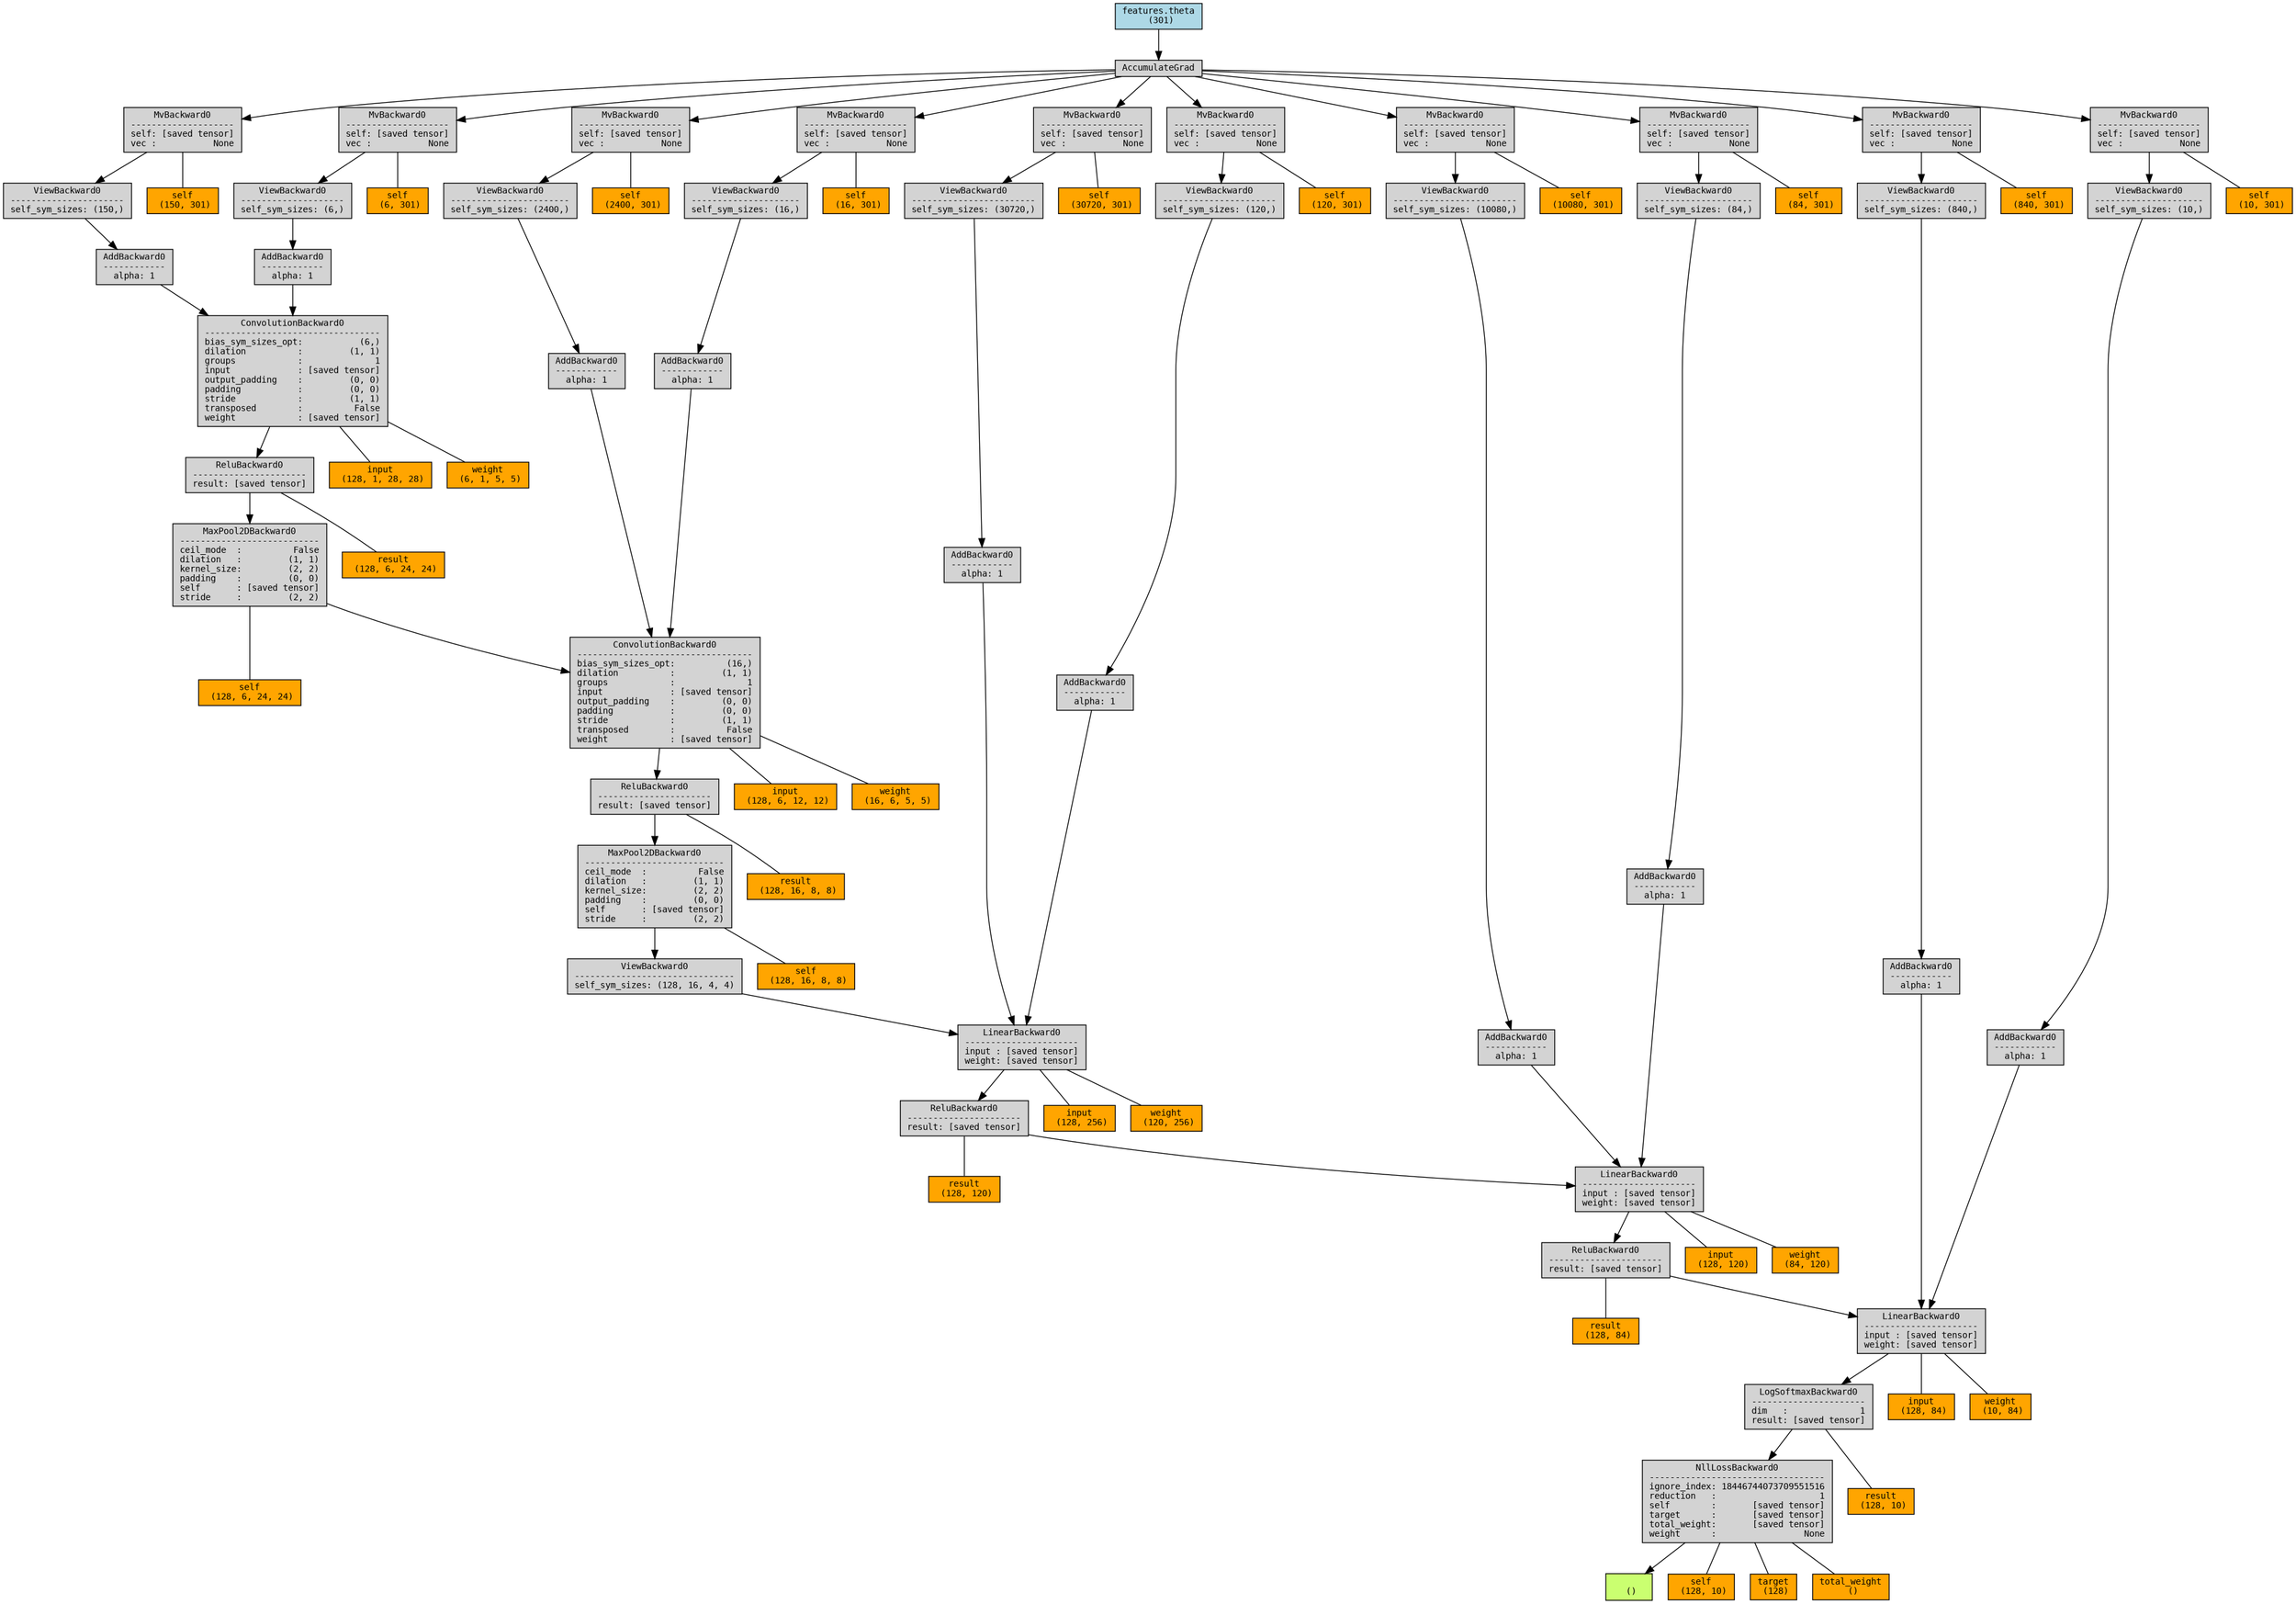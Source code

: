 digraph {
	graph [size="24.3,24.3"]
	node [align=left fontname=monospace fontsize=10 height=0.2 ranksep=0.1 shape=box style=filled]
	4984438144 [label="
 ()" fillcolor=darkolivegreen1]
	4984733024 -> 4984654320 [dir=none]
	4984654320 [label="self
 (128, 10)" fillcolor=orange]
	4984733024 -> 4694170400 [dir=none]
	4694170400 [label="target
 (128)" fillcolor=orange]
	4984733024 -> 4984656640 [dir=none]
	4984656640 [label="total_weight
 ()" fillcolor=orange]
	4984733024 [label="NllLossBackward0
----------------------------------
ignore_index: 18446744073709551516
reduction   :                    1
self        :       [saved tensor]
target      :       [saved tensor]
total_weight:       [saved tensor]
weight      :                 None"]
	4984732400 -> 4984733024
	4984732400 -> 4984436864 [dir=none]
	4984436864 [label="result
 (128, 10)" fillcolor=orange]
	4984732400 [label="LogSoftmaxBackward0
----------------------
dim   :              1
result: [saved tensor]"]
	4996302496 -> 4984732400
	4996302496 -> 4984660000 [dir=none]
	4984660000 [label="input
 (128, 84)" fillcolor=orange]
	4996302496 -> 4984656240 [dir=none]
	4984656240 [label="weight
 (10, 84)" fillcolor=orange]
	4996302496 [label="LinearBackward0
----------------------
input : [saved tensor]
weight: [saved tensor]"]
	4996302592 -> 4996302496
	4996302592 -> 4984664080 [dir=none]
	4984664080 [label="result
 (128, 84)" fillcolor=orange]
	4996302592 [label="ReluBackward0
----------------------
result: [saved tensor]"]
	4996301920 -> 4996302592
	4996301920 -> 4984667680 [dir=none]
	4984667680 [label="input
 (128, 120)" fillcolor=orange]
	4996301920 -> 4984664560 [dir=none]
	4984664560 [label="weight
 (84, 120)" fillcolor=orange]
	4996301920 [label="LinearBackward0
----------------------
input : [saved tensor]
weight: [saved tensor]"]
	4996301824 -> 4996301920
	4996301824 -> 4984658240 [dir=none]
	4984658240 [label="result
 (128, 120)" fillcolor=orange]
	4996301824 [label="ReluBackward0
----------------------
result: [saved tensor]"]
	4996301536 -> 4996301824
	4996301536 -> 4984664240 [dir=none]
	4984664240 [label="input
 (128, 256)" fillcolor=orange]
	4996301536 -> 4984665360 [dir=none]
	4984665360 [label="weight
 (120, 256)" fillcolor=orange]
	4996301536 [label="LinearBackward0
----------------------
input : [saved tensor]
weight: [saved tensor]"]
	4996301440 -> 4996301536
	4996301440 [label="ViewBackward0
-------------------------------
self_sym_sizes: (128, 16, 4, 4)"]
	4996301056 -> 4996301440
	4996301056 -> 4984663760 [dir=none]
	4984663760 [label="self
 (128, 16, 8, 8)" fillcolor=orange]
	4996301056 [label="MaxPool2DBackward0
---------------------------
ceil_mode  :          False
dilation   :         (1, 1)
kernel_size:         (2, 2)
padding    :         (0, 0)
self       : [saved tensor]
stride     :         (2, 2)"]
	4996300864 -> 4996301056
	4996300864 -> 4984658720 [dir=none]
	4984658720 [label="result
 (128, 16, 8, 8)" fillcolor=orange]
	4996300864 [label="ReluBackward0
----------------------
result: [saved tensor]"]
	4996301152 -> 4996300864
	4996301152 -> 4983777904 [dir=none]
	4983777904 [label="input
 (128, 6, 12, 12)" fillcolor=orange]
	4996301152 -> 4984656480 [dir=none]
	4984656480 [label="weight
 (16, 6, 5, 5)" fillcolor=orange]
	4996301152 [label="ConvolutionBackward0
----------------------------------
bias_sym_sizes_opt:          (16,)
dilation          :         (1, 1)
groups            :              1
input             : [saved tensor]
output_padding    :         (0, 0)
padding           :         (0, 0)
stride            :         (1, 1)
transposed        :          False
weight            : [saved tensor]"]
	4996302352 -> 4996301152
	4996302352 -> 4983778784 [dir=none]
	4983778784 [label="self
 (128, 6, 24, 24)" fillcolor=orange]
	4996302352 [label="MaxPool2DBackward0
---------------------------
ceil_mode  :          False
dilation   :         (1, 1)
kernel_size:         (2, 2)
padding    :         (0, 0)
self       : [saved tensor]
stride     :         (2, 2)"]
	4996302064 -> 4996302352
	4996302064 -> 4984658640 [dir=none]
	4984658640 [label="result
 (128, 6, 24, 24)" fillcolor=orange]
	4996302064 [label="ReluBackward0
----------------------
result: [saved tensor]"]
	4996302880 -> 4996302064
	4996302880 -> 4983777264 [dir=none]
	4983777264 [label="input
 (128, 1, 28, 28)" fillcolor=orange]
	4996302880 -> 4983774384 [dir=none]
	4983774384 [label="weight
 (6, 1, 5, 5)" fillcolor=orange]
	4996302880 [label="ConvolutionBackward0
----------------------------------
bias_sym_sizes_opt:           (6,)
dilation          :         (1, 1)
groups            :              1
input             : [saved tensor]
output_padding    :         (0, 0)
padding           :         (0, 0)
stride            :         (1, 1)
transposed        :          False
weight            : [saved tensor]"]
	4996302736 -> 4996302880
	4996302736 [label="AddBackward0
------------
alpha: 1"]
	4996302928 -> 4996302736
	4996302928 [label="ViewBackward0
----------------------
self_sym_sizes: (150,)"]
	4996303024 -> 4996302928
	4996303024 -> 4984061552 [dir=none]
	4984061552 [label="self
 (150, 301)" fillcolor=orange]
	4996303024 [label="MvBackward0
--------------------
self: [saved tensor]
vec :           None"]
	4996303216 -> 4996303024
	4984059392 [label="features.theta
 (301)" fillcolor=lightblue]
	4984059392 -> 4996303216
	4996303216 [label=AccumulateGrad]
	4996301680 -> 4996302880
	4996301680 [label="AddBackward0
------------
alpha: 1"]
	4996303072 -> 4996301680
	4996303072 [label="ViewBackward0
--------------------
self_sym_sizes: (6,)"]
	4996303264 -> 4996303072
	4996303264 -> 4984059712 [dir=none]
	4984059712 [label="self
 (6, 301)" fillcolor=orange]
	4996303264 [label="MvBackward0
--------------------
self: [saved tensor]
vec :           None"]
	4996303216 -> 4996303264
	4996302544 -> 4996301152
	4996302544 [label="AddBackward0
------------
alpha: 1"]
	4996302400 -> 4996302544
	4996302400 [label="ViewBackward0
-----------------------
self_sym_sizes: (2400,)"]
	4996303312 -> 4996302400
	4996303312 -> 4979408656 [dir=none]
	4979408656 [label="self
 (2400, 301)" fillcolor=orange]
	4996303312 [label="MvBackward0
--------------------
self: [saved tensor]
vec :           None"]
	4996303216 -> 4996303312
	4996301344 -> 4996301152
	4996301344 [label="AddBackward0
------------
alpha: 1"]
	4996302784 -> 4996301344
	4996302784 [label="ViewBackward0
---------------------
self_sym_sizes: (16,)"]
	4996301296 -> 4996302784
	4996301296 -> 4979408816 [dir=none]
	4979408816 [label="self
 (16, 301)" fillcolor=orange]
	4996301296 [label="MvBackward0
--------------------
self: [saved tensor]
vec :           None"]
	4996303216 -> 4996301296
	4996301488 -> 4996301536
	4996301488 [label="AddBackward0
------------
alpha: 1"]
	4996301584 -> 4996301488
	4996301584 [label="ViewBackward0
------------------------
self_sym_sizes: (30720,)"]
	4996302976 -> 4996301584
	4996302976 -> 4979402336 [dir=none]
	4979402336 [label="self
 (30720, 301)" fillcolor=orange]
	4996302976 [label="MvBackward0
--------------------
self: [saved tensor]
vec :           None"]
	4996303216 -> 4996302976
	4996301728 -> 4996301536
	4996301728 [label="AddBackward0
------------
alpha: 1"]
	4996303456 -> 4996301728
	4996303456 [label="ViewBackward0
----------------------
self_sym_sizes: (120,)"]
	4996301248 -> 4996303456
	4996301248 -> 4984433104 [dir=none]
	4984433104 [label="self
 (120, 301)" fillcolor=orange]
	4996301248 [label="MvBackward0
--------------------
self: [saved tensor]
vec :           None"]
	4996303216 -> 4996301248
	4996302304 -> 4996301920
	4996302304 [label="AddBackward0
------------
alpha: 1"]
	4996302448 -> 4996302304
	4996302448 [label="ViewBackward0
------------------------
self_sym_sizes: (10080,)"]
	4996301872 -> 4996302448
	4996301872 -> 4984436944 [dir=none]
	4984436944 [label="self
 (10080, 301)" fillcolor=orange]
	4996301872 [label="MvBackward0
--------------------
self: [saved tensor]
vec :           None"]
	4996303216 -> 4996301872
	4996302208 -> 4996301920
	4996302208 [label="AddBackward0
------------
alpha: 1"]
	4996300912 -> 4996302208
	4996300912 [label="ViewBackward0
---------------------
self_sym_sizes: (84,)"]
	4996301632 -> 4996300912
	4996301632 -> 4984434064 [dir=none]
	4984434064 [label="self
 (84, 301)" fillcolor=orange]
	4996301632 [label="MvBackward0
--------------------
self: [saved tensor]
vec :           None"]
	4996303216 -> 4996301632
	4996302640 -> 4996302496
	4996302640 [label="AddBackward0
------------
alpha: 1"]
	4996303408 -> 4996302640
	4996303408 [label="ViewBackward0
----------------------
self_sym_sizes: (840,)"]
	4996303552 -> 4996303408
	4996303552 -> 4984435664 [dir=none]
	4984435664 [label="self
 (840, 301)" fillcolor=orange]
	4996303552 [label="MvBackward0
--------------------
self: [saved tensor]
vec :           None"]
	4996303216 -> 4996303552
	4996302256 -> 4996302496
	4996302256 [label="AddBackward0
------------
alpha: 1"]
	4996301392 -> 4996302256
	4996301392 [label="ViewBackward0
---------------------
self_sym_sizes: (10,)"]
	4996302688 -> 4996301392
	4996302688 -> 4984435504 [dir=none]
	4984435504 [label="self
 (10, 301)" fillcolor=orange]
	4996302688 [label="MvBackward0
--------------------
self: [saved tensor]
vec :           None"]
	4996303216 -> 4996302688
	4984733024 -> 4984438144
}
